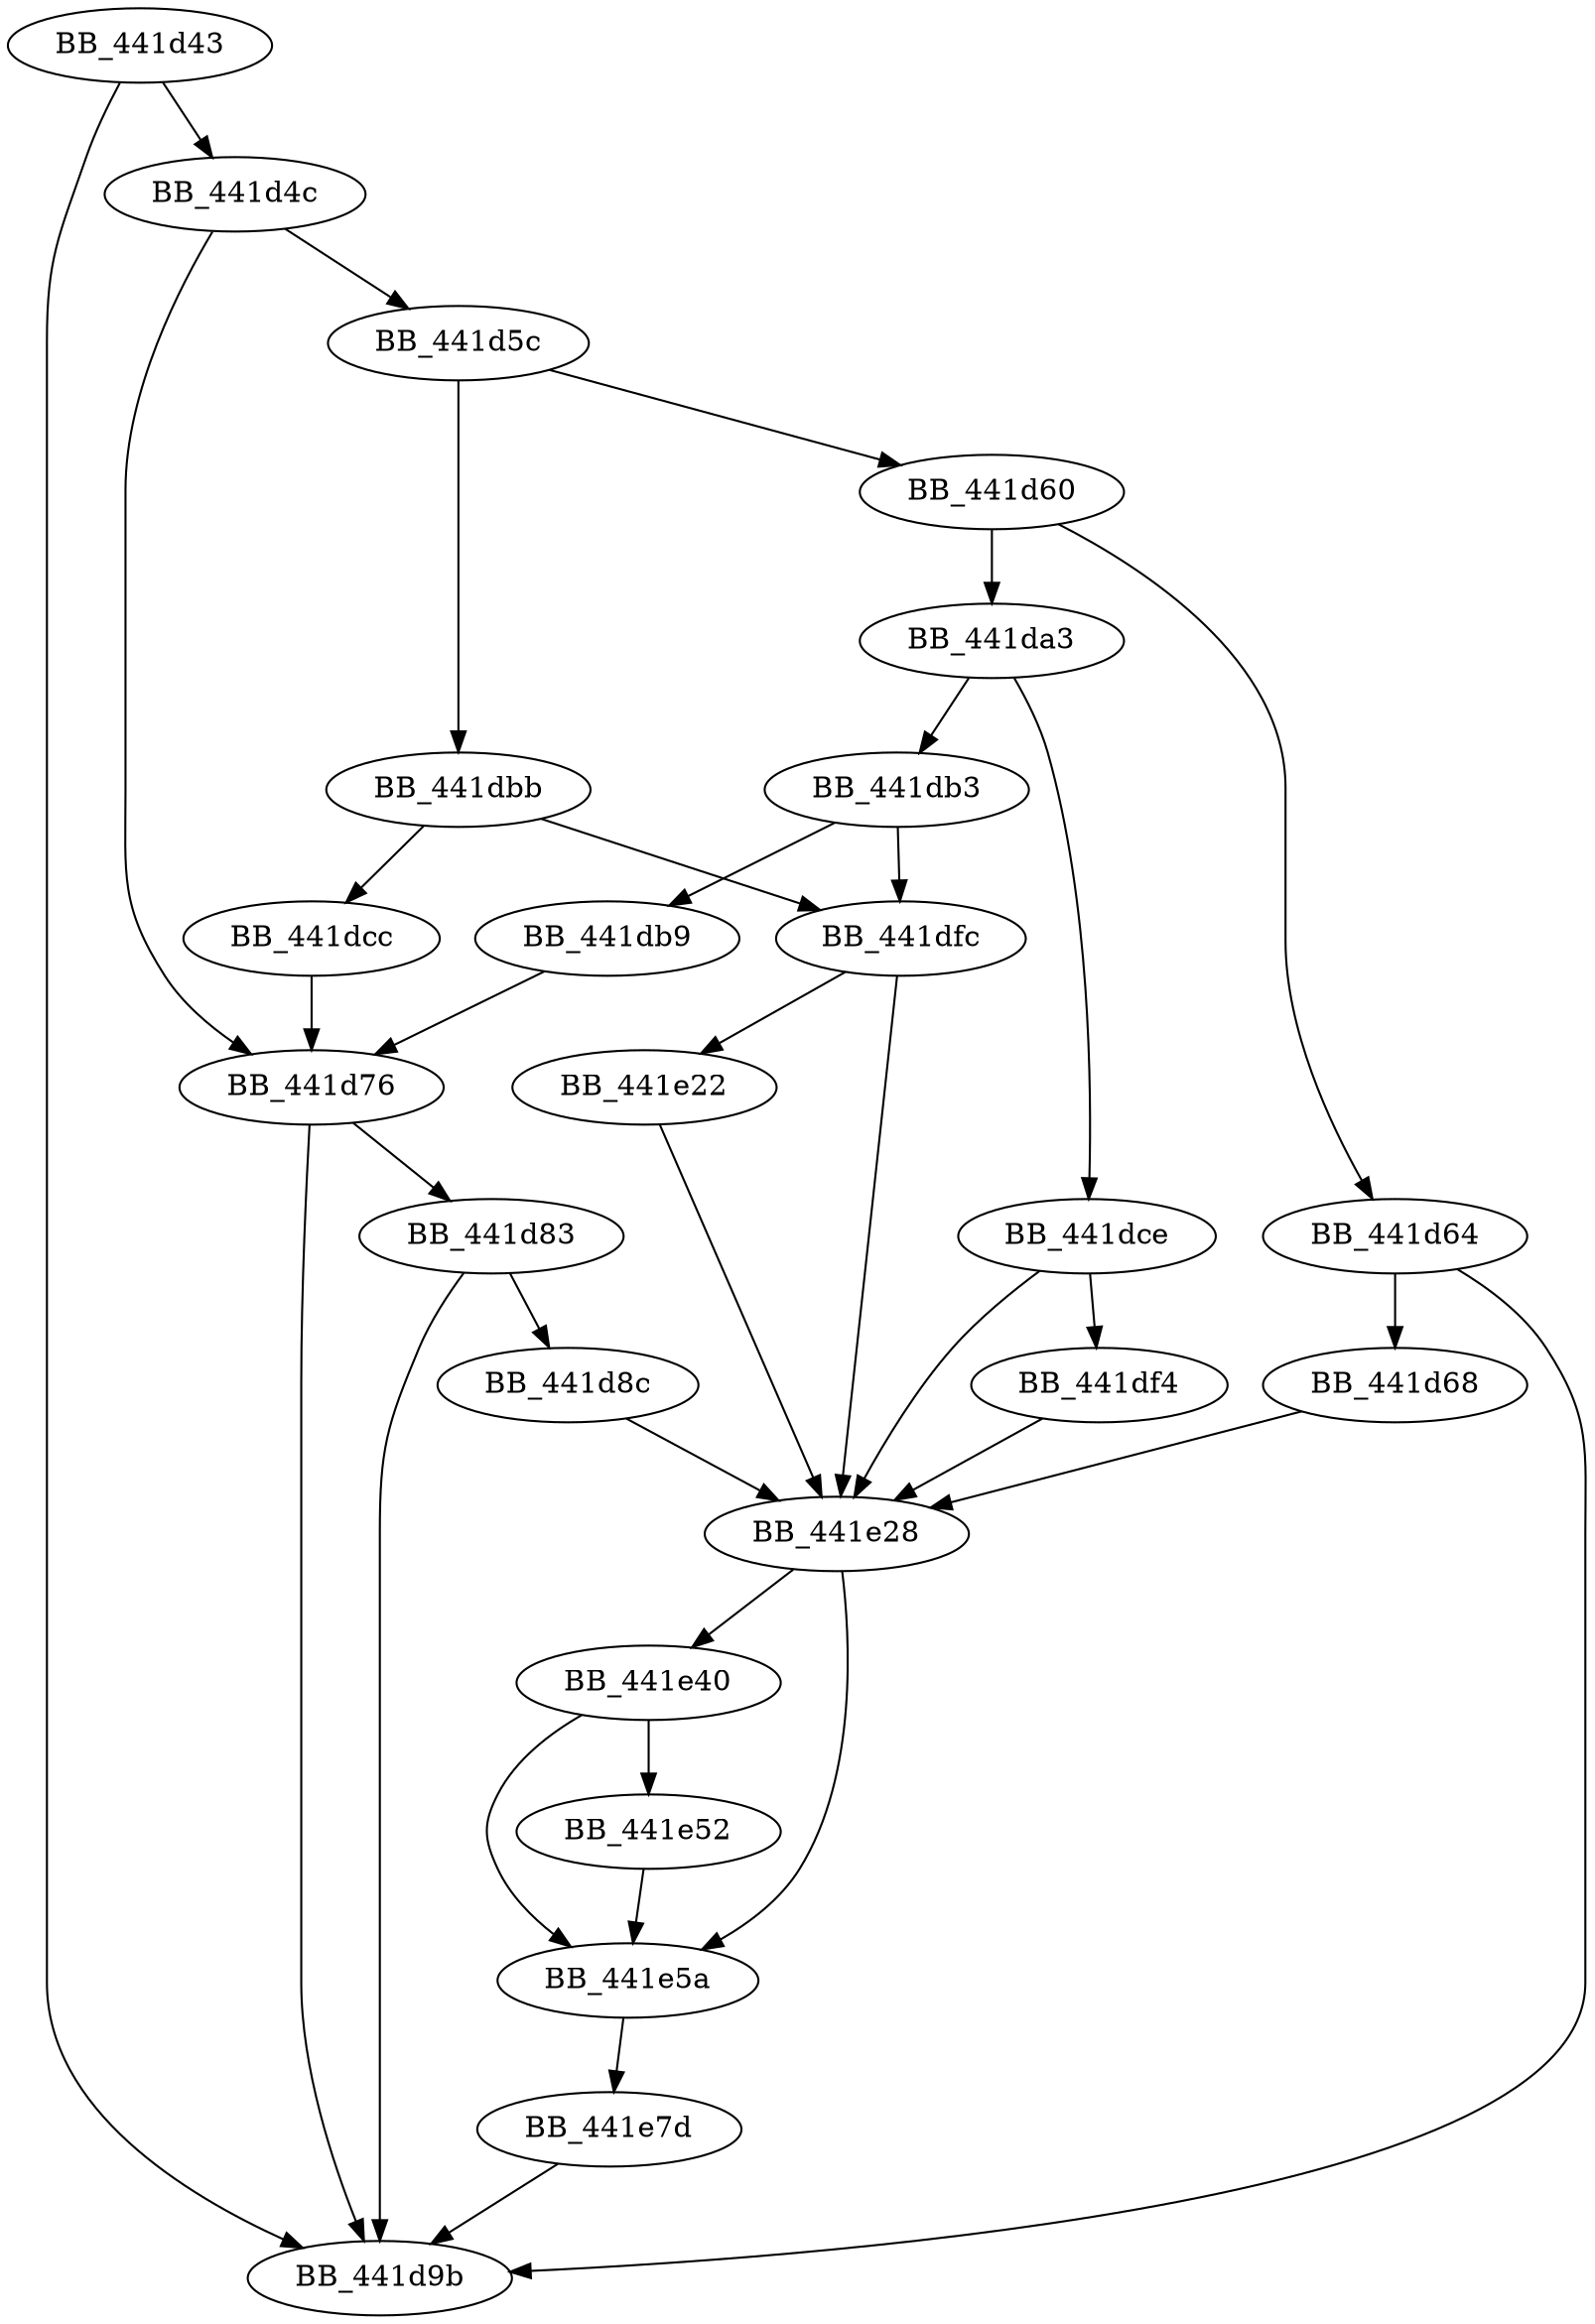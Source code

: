 DiGraph cintrinexit{
BB_441d43->BB_441d4c
BB_441d43->BB_441d9b
BB_441d4c->BB_441d5c
BB_441d4c->BB_441d76
BB_441d5c->BB_441d60
BB_441d5c->BB_441dbb
BB_441d60->BB_441d64
BB_441d60->BB_441da3
BB_441d64->BB_441d68
BB_441d64->BB_441d9b
BB_441d68->BB_441e28
BB_441d76->BB_441d83
BB_441d76->BB_441d9b
BB_441d83->BB_441d8c
BB_441d83->BB_441d9b
BB_441d8c->BB_441e28
BB_441da3->BB_441db3
BB_441da3->BB_441dce
BB_441db3->BB_441db9
BB_441db3->BB_441dfc
BB_441db9->BB_441d76
BB_441dbb->BB_441dcc
BB_441dbb->BB_441dfc
BB_441dcc->BB_441d76
BB_441dce->BB_441df4
BB_441dce->BB_441e28
BB_441df4->BB_441e28
BB_441dfc->BB_441e22
BB_441dfc->BB_441e28
BB_441e22->BB_441e28
BB_441e28->BB_441e40
BB_441e28->BB_441e5a
BB_441e40->BB_441e52
BB_441e40->BB_441e5a
BB_441e52->BB_441e5a
BB_441e5a->BB_441e7d
BB_441e7d->BB_441d9b
}
